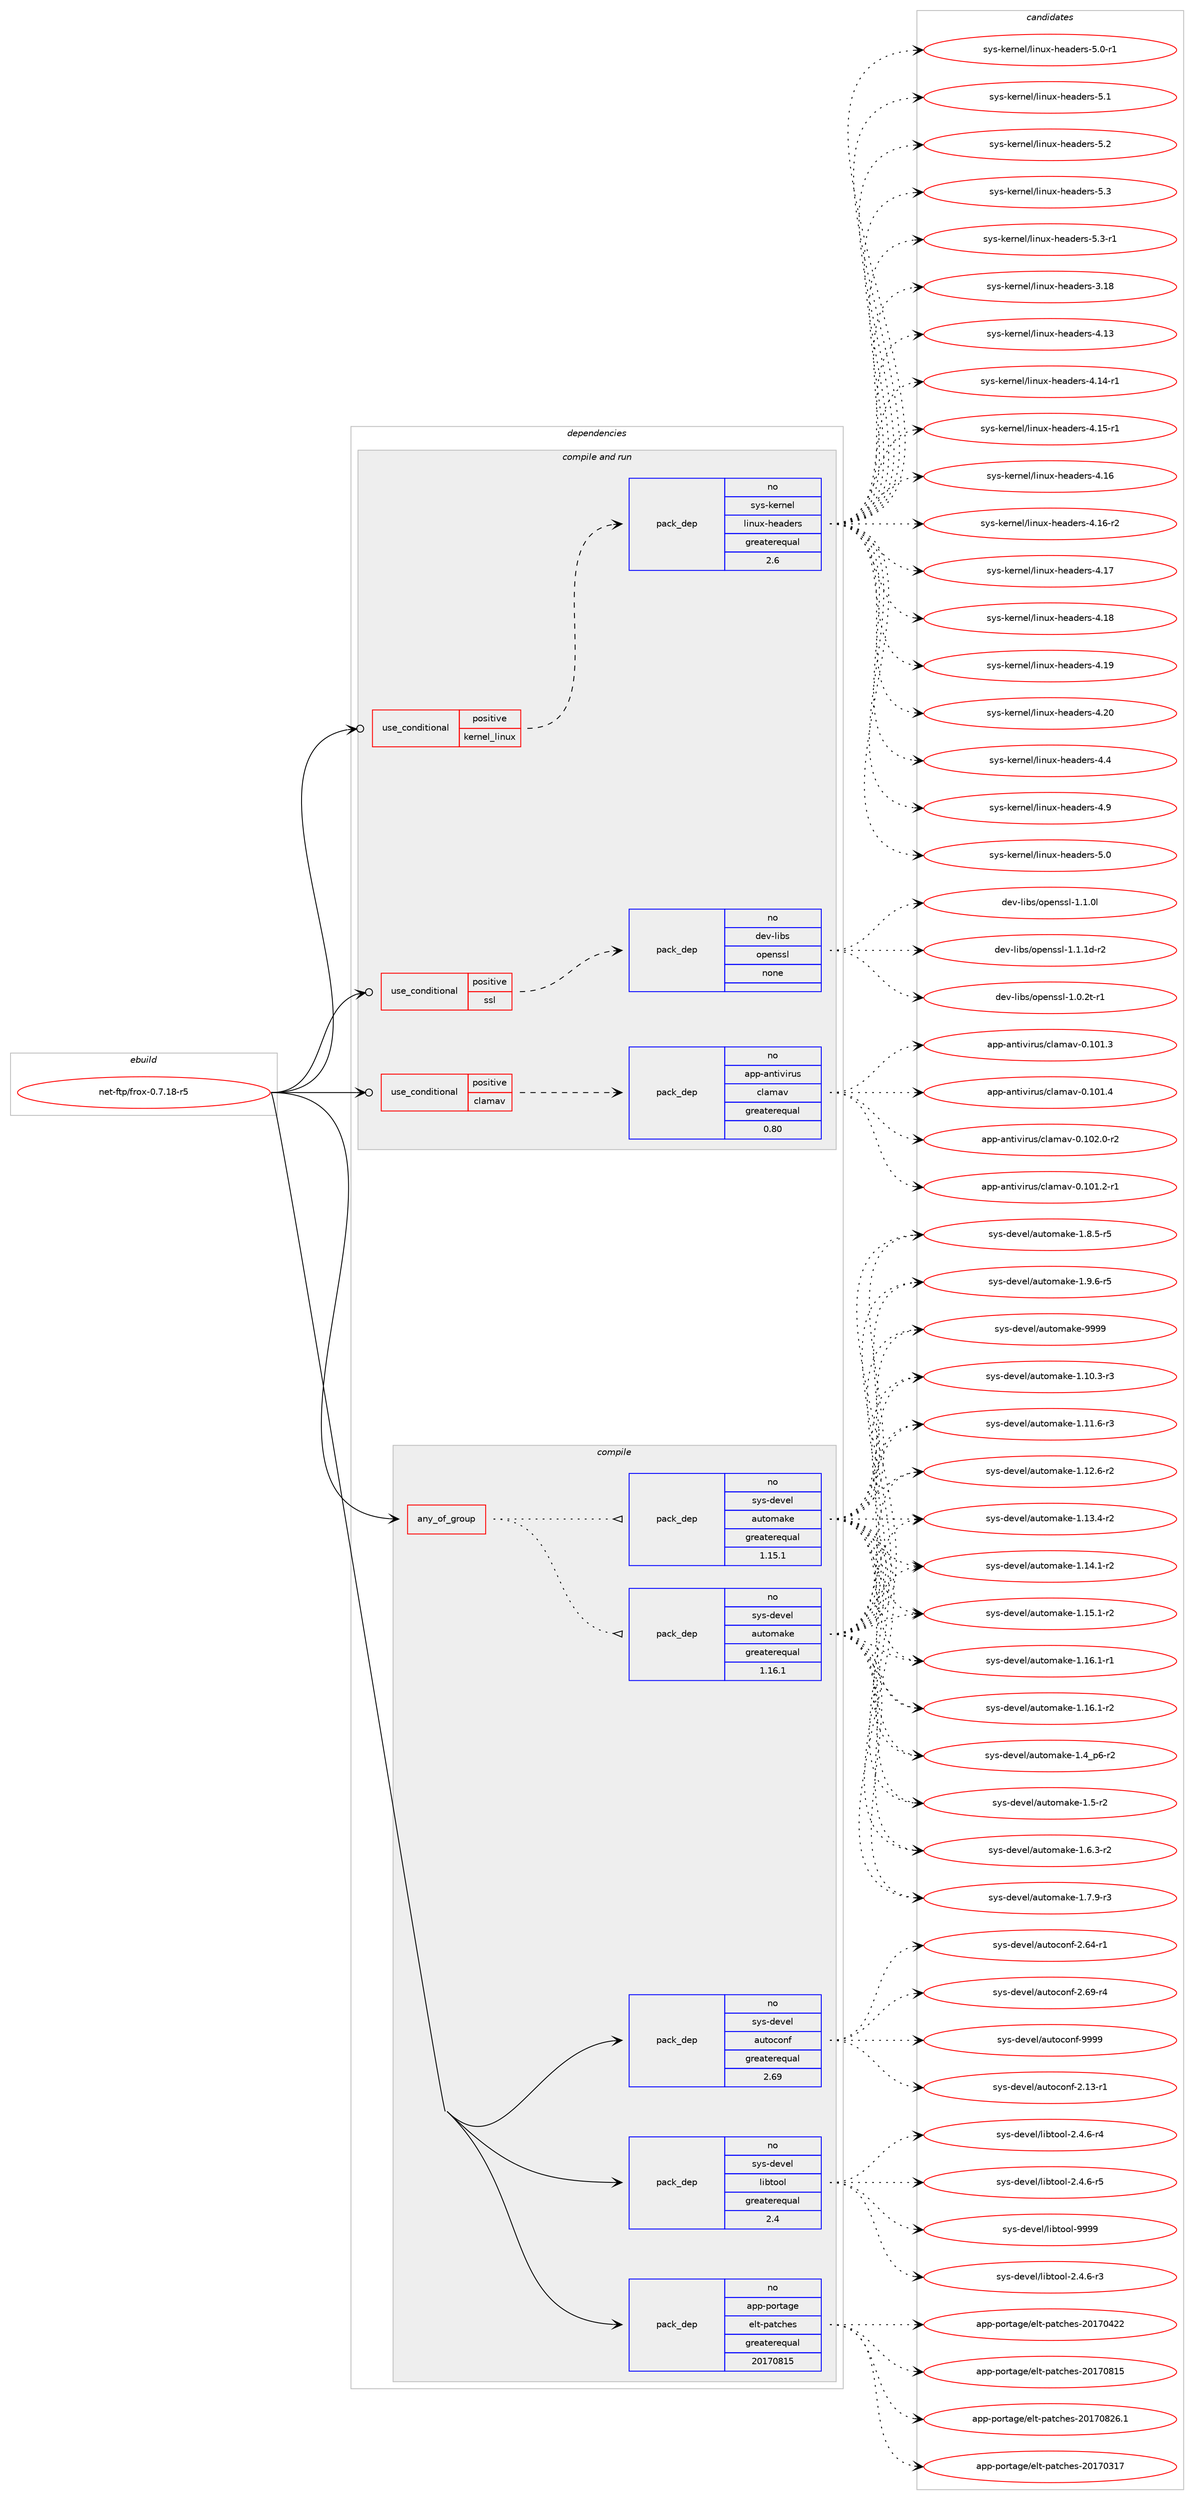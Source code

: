 digraph prolog {

# *************
# Graph options
# *************

newrank=true;
concentrate=true;
compound=true;
graph [rankdir=LR,fontname=Helvetica,fontsize=10,ranksep=1.5];#, ranksep=2.5, nodesep=0.2];
edge  [arrowhead=vee];
node  [fontname=Helvetica,fontsize=10];

# **********
# The ebuild
# **********

subgraph cluster_leftcol {
color=gray;
rank=same;
label=<<i>ebuild</i>>;
id [label="net-ftp/frox-0.7.18-r5", color=red, width=4, href="../net-ftp/frox-0.7.18-r5.svg"];
}

# ****************
# The dependencies
# ****************

subgraph cluster_midcol {
color=gray;
label=<<i>dependencies</i>>;
subgraph cluster_compile {
fillcolor="#eeeeee";
style=filled;
label=<<i>compile</i>>;
subgraph any13921 {
dependency821255 [label=<<TABLE BORDER="0" CELLBORDER="1" CELLSPACING="0" CELLPADDING="4"><TR><TD CELLPADDING="10">any_of_group</TD></TR></TABLE>>, shape=none, color=red];subgraph pack606822 {
dependency821256 [label=<<TABLE BORDER="0" CELLBORDER="1" CELLSPACING="0" CELLPADDING="4" WIDTH="220"><TR><TD ROWSPAN="6" CELLPADDING="30">pack_dep</TD></TR><TR><TD WIDTH="110">no</TD></TR><TR><TD>sys-devel</TD></TR><TR><TD>automake</TD></TR><TR><TD>greaterequal</TD></TR><TR><TD>1.16.1</TD></TR></TABLE>>, shape=none, color=blue];
}
dependency821255:e -> dependency821256:w [weight=20,style="dotted",arrowhead="oinv"];
subgraph pack606823 {
dependency821257 [label=<<TABLE BORDER="0" CELLBORDER="1" CELLSPACING="0" CELLPADDING="4" WIDTH="220"><TR><TD ROWSPAN="6" CELLPADDING="30">pack_dep</TD></TR><TR><TD WIDTH="110">no</TD></TR><TR><TD>sys-devel</TD></TR><TR><TD>automake</TD></TR><TR><TD>greaterequal</TD></TR><TR><TD>1.15.1</TD></TR></TABLE>>, shape=none, color=blue];
}
dependency821255:e -> dependency821257:w [weight=20,style="dotted",arrowhead="oinv"];
}
id:e -> dependency821255:w [weight=20,style="solid",arrowhead="vee"];
subgraph pack606824 {
dependency821258 [label=<<TABLE BORDER="0" CELLBORDER="1" CELLSPACING="0" CELLPADDING="4" WIDTH="220"><TR><TD ROWSPAN="6" CELLPADDING="30">pack_dep</TD></TR><TR><TD WIDTH="110">no</TD></TR><TR><TD>app-portage</TD></TR><TR><TD>elt-patches</TD></TR><TR><TD>greaterequal</TD></TR><TR><TD>20170815</TD></TR></TABLE>>, shape=none, color=blue];
}
id:e -> dependency821258:w [weight=20,style="solid",arrowhead="vee"];
subgraph pack606825 {
dependency821259 [label=<<TABLE BORDER="0" CELLBORDER="1" CELLSPACING="0" CELLPADDING="4" WIDTH="220"><TR><TD ROWSPAN="6" CELLPADDING="30">pack_dep</TD></TR><TR><TD WIDTH="110">no</TD></TR><TR><TD>sys-devel</TD></TR><TR><TD>autoconf</TD></TR><TR><TD>greaterequal</TD></TR><TR><TD>2.69</TD></TR></TABLE>>, shape=none, color=blue];
}
id:e -> dependency821259:w [weight=20,style="solid",arrowhead="vee"];
subgraph pack606826 {
dependency821260 [label=<<TABLE BORDER="0" CELLBORDER="1" CELLSPACING="0" CELLPADDING="4" WIDTH="220"><TR><TD ROWSPAN="6" CELLPADDING="30">pack_dep</TD></TR><TR><TD WIDTH="110">no</TD></TR><TR><TD>sys-devel</TD></TR><TR><TD>libtool</TD></TR><TR><TD>greaterequal</TD></TR><TR><TD>2.4</TD></TR></TABLE>>, shape=none, color=blue];
}
id:e -> dependency821260:w [weight=20,style="solid",arrowhead="vee"];
}
subgraph cluster_compileandrun {
fillcolor="#eeeeee";
style=filled;
label=<<i>compile and run</i>>;
subgraph cond200061 {
dependency821261 [label=<<TABLE BORDER="0" CELLBORDER="1" CELLSPACING="0" CELLPADDING="4"><TR><TD ROWSPAN="3" CELLPADDING="10">use_conditional</TD></TR><TR><TD>positive</TD></TR><TR><TD>clamav</TD></TR></TABLE>>, shape=none, color=red];
subgraph pack606827 {
dependency821262 [label=<<TABLE BORDER="0" CELLBORDER="1" CELLSPACING="0" CELLPADDING="4" WIDTH="220"><TR><TD ROWSPAN="6" CELLPADDING="30">pack_dep</TD></TR><TR><TD WIDTH="110">no</TD></TR><TR><TD>app-antivirus</TD></TR><TR><TD>clamav</TD></TR><TR><TD>greaterequal</TD></TR><TR><TD>0.80</TD></TR></TABLE>>, shape=none, color=blue];
}
dependency821261:e -> dependency821262:w [weight=20,style="dashed",arrowhead="vee"];
}
id:e -> dependency821261:w [weight=20,style="solid",arrowhead="odotvee"];
subgraph cond200062 {
dependency821263 [label=<<TABLE BORDER="0" CELLBORDER="1" CELLSPACING="0" CELLPADDING="4"><TR><TD ROWSPAN="3" CELLPADDING="10">use_conditional</TD></TR><TR><TD>positive</TD></TR><TR><TD>kernel_linux</TD></TR></TABLE>>, shape=none, color=red];
subgraph pack606828 {
dependency821264 [label=<<TABLE BORDER="0" CELLBORDER="1" CELLSPACING="0" CELLPADDING="4" WIDTH="220"><TR><TD ROWSPAN="6" CELLPADDING="30">pack_dep</TD></TR><TR><TD WIDTH="110">no</TD></TR><TR><TD>sys-kernel</TD></TR><TR><TD>linux-headers</TD></TR><TR><TD>greaterequal</TD></TR><TR><TD>2.6</TD></TR></TABLE>>, shape=none, color=blue];
}
dependency821263:e -> dependency821264:w [weight=20,style="dashed",arrowhead="vee"];
}
id:e -> dependency821263:w [weight=20,style="solid",arrowhead="odotvee"];
subgraph cond200063 {
dependency821265 [label=<<TABLE BORDER="0" CELLBORDER="1" CELLSPACING="0" CELLPADDING="4"><TR><TD ROWSPAN="3" CELLPADDING="10">use_conditional</TD></TR><TR><TD>positive</TD></TR><TR><TD>ssl</TD></TR></TABLE>>, shape=none, color=red];
subgraph pack606829 {
dependency821266 [label=<<TABLE BORDER="0" CELLBORDER="1" CELLSPACING="0" CELLPADDING="4" WIDTH="220"><TR><TD ROWSPAN="6" CELLPADDING="30">pack_dep</TD></TR><TR><TD WIDTH="110">no</TD></TR><TR><TD>dev-libs</TD></TR><TR><TD>openssl</TD></TR><TR><TD>none</TD></TR><TR><TD></TD></TR></TABLE>>, shape=none, color=blue];
}
dependency821265:e -> dependency821266:w [weight=20,style="dashed",arrowhead="vee"];
}
id:e -> dependency821265:w [weight=20,style="solid",arrowhead="odotvee"];
}
subgraph cluster_run {
fillcolor="#eeeeee";
style=filled;
label=<<i>run</i>>;
}
}

# **************
# The candidates
# **************

subgraph cluster_choices {
rank=same;
color=gray;
label=<<i>candidates</i>>;

subgraph choice606822 {
color=black;
nodesep=1;
choice11512111545100101118101108479711711611110997107101454946494846514511451 [label="sys-devel/automake-1.10.3-r3", color=red, width=4,href="../sys-devel/automake-1.10.3-r3.svg"];
choice11512111545100101118101108479711711611110997107101454946494946544511451 [label="sys-devel/automake-1.11.6-r3", color=red, width=4,href="../sys-devel/automake-1.11.6-r3.svg"];
choice11512111545100101118101108479711711611110997107101454946495046544511450 [label="sys-devel/automake-1.12.6-r2", color=red, width=4,href="../sys-devel/automake-1.12.6-r2.svg"];
choice11512111545100101118101108479711711611110997107101454946495146524511450 [label="sys-devel/automake-1.13.4-r2", color=red, width=4,href="../sys-devel/automake-1.13.4-r2.svg"];
choice11512111545100101118101108479711711611110997107101454946495246494511450 [label="sys-devel/automake-1.14.1-r2", color=red, width=4,href="../sys-devel/automake-1.14.1-r2.svg"];
choice11512111545100101118101108479711711611110997107101454946495346494511450 [label="sys-devel/automake-1.15.1-r2", color=red, width=4,href="../sys-devel/automake-1.15.1-r2.svg"];
choice11512111545100101118101108479711711611110997107101454946495446494511449 [label="sys-devel/automake-1.16.1-r1", color=red, width=4,href="../sys-devel/automake-1.16.1-r1.svg"];
choice11512111545100101118101108479711711611110997107101454946495446494511450 [label="sys-devel/automake-1.16.1-r2", color=red, width=4,href="../sys-devel/automake-1.16.1-r2.svg"];
choice115121115451001011181011084797117116111109971071014549465295112544511450 [label="sys-devel/automake-1.4_p6-r2", color=red, width=4,href="../sys-devel/automake-1.4_p6-r2.svg"];
choice11512111545100101118101108479711711611110997107101454946534511450 [label="sys-devel/automake-1.5-r2", color=red, width=4,href="../sys-devel/automake-1.5-r2.svg"];
choice115121115451001011181011084797117116111109971071014549465446514511450 [label="sys-devel/automake-1.6.3-r2", color=red, width=4,href="../sys-devel/automake-1.6.3-r2.svg"];
choice115121115451001011181011084797117116111109971071014549465546574511451 [label="sys-devel/automake-1.7.9-r3", color=red, width=4,href="../sys-devel/automake-1.7.9-r3.svg"];
choice115121115451001011181011084797117116111109971071014549465646534511453 [label="sys-devel/automake-1.8.5-r5", color=red, width=4,href="../sys-devel/automake-1.8.5-r5.svg"];
choice115121115451001011181011084797117116111109971071014549465746544511453 [label="sys-devel/automake-1.9.6-r5", color=red, width=4,href="../sys-devel/automake-1.9.6-r5.svg"];
choice115121115451001011181011084797117116111109971071014557575757 [label="sys-devel/automake-9999", color=red, width=4,href="../sys-devel/automake-9999.svg"];
dependency821256:e -> choice11512111545100101118101108479711711611110997107101454946494846514511451:w [style=dotted,weight="100"];
dependency821256:e -> choice11512111545100101118101108479711711611110997107101454946494946544511451:w [style=dotted,weight="100"];
dependency821256:e -> choice11512111545100101118101108479711711611110997107101454946495046544511450:w [style=dotted,weight="100"];
dependency821256:e -> choice11512111545100101118101108479711711611110997107101454946495146524511450:w [style=dotted,weight="100"];
dependency821256:e -> choice11512111545100101118101108479711711611110997107101454946495246494511450:w [style=dotted,weight="100"];
dependency821256:e -> choice11512111545100101118101108479711711611110997107101454946495346494511450:w [style=dotted,weight="100"];
dependency821256:e -> choice11512111545100101118101108479711711611110997107101454946495446494511449:w [style=dotted,weight="100"];
dependency821256:e -> choice11512111545100101118101108479711711611110997107101454946495446494511450:w [style=dotted,weight="100"];
dependency821256:e -> choice115121115451001011181011084797117116111109971071014549465295112544511450:w [style=dotted,weight="100"];
dependency821256:e -> choice11512111545100101118101108479711711611110997107101454946534511450:w [style=dotted,weight="100"];
dependency821256:e -> choice115121115451001011181011084797117116111109971071014549465446514511450:w [style=dotted,weight="100"];
dependency821256:e -> choice115121115451001011181011084797117116111109971071014549465546574511451:w [style=dotted,weight="100"];
dependency821256:e -> choice115121115451001011181011084797117116111109971071014549465646534511453:w [style=dotted,weight="100"];
dependency821256:e -> choice115121115451001011181011084797117116111109971071014549465746544511453:w [style=dotted,weight="100"];
dependency821256:e -> choice115121115451001011181011084797117116111109971071014557575757:w [style=dotted,weight="100"];
}
subgraph choice606823 {
color=black;
nodesep=1;
choice11512111545100101118101108479711711611110997107101454946494846514511451 [label="sys-devel/automake-1.10.3-r3", color=red, width=4,href="../sys-devel/automake-1.10.3-r3.svg"];
choice11512111545100101118101108479711711611110997107101454946494946544511451 [label="sys-devel/automake-1.11.6-r3", color=red, width=4,href="../sys-devel/automake-1.11.6-r3.svg"];
choice11512111545100101118101108479711711611110997107101454946495046544511450 [label="sys-devel/automake-1.12.6-r2", color=red, width=4,href="../sys-devel/automake-1.12.6-r2.svg"];
choice11512111545100101118101108479711711611110997107101454946495146524511450 [label="sys-devel/automake-1.13.4-r2", color=red, width=4,href="../sys-devel/automake-1.13.4-r2.svg"];
choice11512111545100101118101108479711711611110997107101454946495246494511450 [label="sys-devel/automake-1.14.1-r2", color=red, width=4,href="../sys-devel/automake-1.14.1-r2.svg"];
choice11512111545100101118101108479711711611110997107101454946495346494511450 [label="sys-devel/automake-1.15.1-r2", color=red, width=4,href="../sys-devel/automake-1.15.1-r2.svg"];
choice11512111545100101118101108479711711611110997107101454946495446494511449 [label="sys-devel/automake-1.16.1-r1", color=red, width=4,href="../sys-devel/automake-1.16.1-r1.svg"];
choice11512111545100101118101108479711711611110997107101454946495446494511450 [label="sys-devel/automake-1.16.1-r2", color=red, width=4,href="../sys-devel/automake-1.16.1-r2.svg"];
choice115121115451001011181011084797117116111109971071014549465295112544511450 [label="sys-devel/automake-1.4_p6-r2", color=red, width=4,href="../sys-devel/automake-1.4_p6-r2.svg"];
choice11512111545100101118101108479711711611110997107101454946534511450 [label="sys-devel/automake-1.5-r2", color=red, width=4,href="../sys-devel/automake-1.5-r2.svg"];
choice115121115451001011181011084797117116111109971071014549465446514511450 [label="sys-devel/automake-1.6.3-r2", color=red, width=4,href="../sys-devel/automake-1.6.3-r2.svg"];
choice115121115451001011181011084797117116111109971071014549465546574511451 [label="sys-devel/automake-1.7.9-r3", color=red, width=4,href="../sys-devel/automake-1.7.9-r3.svg"];
choice115121115451001011181011084797117116111109971071014549465646534511453 [label="sys-devel/automake-1.8.5-r5", color=red, width=4,href="../sys-devel/automake-1.8.5-r5.svg"];
choice115121115451001011181011084797117116111109971071014549465746544511453 [label="sys-devel/automake-1.9.6-r5", color=red, width=4,href="../sys-devel/automake-1.9.6-r5.svg"];
choice115121115451001011181011084797117116111109971071014557575757 [label="sys-devel/automake-9999", color=red, width=4,href="../sys-devel/automake-9999.svg"];
dependency821257:e -> choice11512111545100101118101108479711711611110997107101454946494846514511451:w [style=dotted,weight="100"];
dependency821257:e -> choice11512111545100101118101108479711711611110997107101454946494946544511451:w [style=dotted,weight="100"];
dependency821257:e -> choice11512111545100101118101108479711711611110997107101454946495046544511450:w [style=dotted,weight="100"];
dependency821257:e -> choice11512111545100101118101108479711711611110997107101454946495146524511450:w [style=dotted,weight="100"];
dependency821257:e -> choice11512111545100101118101108479711711611110997107101454946495246494511450:w [style=dotted,weight="100"];
dependency821257:e -> choice11512111545100101118101108479711711611110997107101454946495346494511450:w [style=dotted,weight="100"];
dependency821257:e -> choice11512111545100101118101108479711711611110997107101454946495446494511449:w [style=dotted,weight="100"];
dependency821257:e -> choice11512111545100101118101108479711711611110997107101454946495446494511450:w [style=dotted,weight="100"];
dependency821257:e -> choice115121115451001011181011084797117116111109971071014549465295112544511450:w [style=dotted,weight="100"];
dependency821257:e -> choice11512111545100101118101108479711711611110997107101454946534511450:w [style=dotted,weight="100"];
dependency821257:e -> choice115121115451001011181011084797117116111109971071014549465446514511450:w [style=dotted,weight="100"];
dependency821257:e -> choice115121115451001011181011084797117116111109971071014549465546574511451:w [style=dotted,weight="100"];
dependency821257:e -> choice115121115451001011181011084797117116111109971071014549465646534511453:w [style=dotted,weight="100"];
dependency821257:e -> choice115121115451001011181011084797117116111109971071014549465746544511453:w [style=dotted,weight="100"];
dependency821257:e -> choice115121115451001011181011084797117116111109971071014557575757:w [style=dotted,weight="100"];
}
subgraph choice606824 {
color=black;
nodesep=1;
choice97112112451121111141169710310147101108116451129711699104101115455048495548514955 [label="app-portage/elt-patches-20170317", color=red, width=4,href="../app-portage/elt-patches-20170317.svg"];
choice97112112451121111141169710310147101108116451129711699104101115455048495548525050 [label="app-portage/elt-patches-20170422", color=red, width=4,href="../app-portage/elt-patches-20170422.svg"];
choice97112112451121111141169710310147101108116451129711699104101115455048495548564953 [label="app-portage/elt-patches-20170815", color=red, width=4,href="../app-portage/elt-patches-20170815.svg"];
choice971121124511211111411697103101471011081164511297116991041011154550484955485650544649 [label="app-portage/elt-patches-20170826.1", color=red, width=4,href="../app-portage/elt-patches-20170826.1.svg"];
dependency821258:e -> choice97112112451121111141169710310147101108116451129711699104101115455048495548514955:w [style=dotted,weight="100"];
dependency821258:e -> choice97112112451121111141169710310147101108116451129711699104101115455048495548525050:w [style=dotted,weight="100"];
dependency821258:e -> choice97112112451121111141169710310147101108116451129711699104101115455048495548564953:w [style=dotted,weight="100"];
dependency821258:e -> choice971121124511211111411697103101471011081164511297116991041011154550484955485650544649:w [style=dotted,weight="100"];
}
subgraph choice606825 {
color=black;
nodesep=1;
choice1151211154510010111810110847971171161119911111010245504649514511449 [label="sys-devel/autoconf-2.13-r1", color=red, width=4,href="../sys-devel/autoconf-2.13-r1.svg"];
choice1151211154510010111810110847971171161119911111010245504654524511449 [label="sys-devel/autoconf-2.64-r1", color=red, width=4,href="../sys-devel/autoconf-2.64-r1.svg"];
choice1151211154510010111810110847971171161119911111010245504654574511452 [label="sys-devel/autoconf-2.69-r4", color=red, width=4,href="../sys-devel/autoconf-2.69-r4.svg"];
choice115121115451001011181011084797117116111991111101024557575757 [label="sys-devel/autoconf-9999", color=red, width=4,href="../sys-devel/autoconf-9999.svg"];
dependency821259:e -> choice1151211154510010111810110847971171161119911111010245504649514511449:w [style=dotted,weight="100"];
dependency821259:e -> choice1151211154510010111810110847971171161119911111010245504654524511449:w [style=dotted,weight="100"];
dependency821259:e -> choice1151211154510010111810110847971171161119911111010245504654574511452:w [style=dotted,weight="100"];
dependency821259:e -> choice115121115451001011181011084797117116111991111101024557575757:w [style=dotted,weight="100"];
}
subgraph choice606826 {
color=black;
nodesep=1;
choice1151211154510010111810110847108105981161111111084550465246544511451 [label="sys-devel/libtool-2.4.6-r3", color=red, width=4,href="../sys-devel/libtool-2.4.6-r3.svg"];
choice1151211154510010111810110847108105981161111111084550465246544511452 [label="sys-devel/libtool-2.4.6-r4", color=red, width=4,href="../sys-devel/libtool-2.4.6-r4.svg"];
choice1151211154510010111810110847108105981161111111084550465246544511453 [label="sys-devel/libtool-2.4.6-r5", color=red, width=4,href="../sys-devel/libtool-2.4.6-r5.svg"];
choice1151211154510010111810110847108105981161111111084557575757 [label="sys-devel/libtool-9999", color=red, width=4,href="../sys-devel/libtool-9999.svg"];
dependency821260:e -> choice1151211154510010111810110847108105981161111111084550465246544511451:w [style=dotted,weight="100"];
dependency821260:e -> choice1151211154510010111810110847108105981161111111084550465246544511452:w [style=dotted,weight="100"];
dependency821260:e -> choice1151211154510010111810110847108105981161111111084550465246544511453:w [style=dotted,weight="100"];
dependency821260:e -> choice1151211154510010111810110847108105981161111111084557575757:w [style=dotted,weight="100"];
}
subgraph choice606827 {
color=black;
nodesep=1;
choice9711211245971101161051181051141171154799108971099711845484649484946504511449 [label="app-antivirus/clamav-0.101.2-r1", color=red, width=4,href="../app-antivirus/clamav-0.101.2-r1.svg"];
choice971121124597110116105118105114117115479910897109971184548464948494651 [label="app-antivirus/clamav-0.101.3", color=red, width=4,href="../app-antivirus/clamav-0.101.3.svg"];
choice971121124597110116105118105114117115479910897109971184548464948494652 [label="app-antivirus/clamav-0.101.4", color=red, width=4,href="../app-antivirus/clamav-0.101.4.svg"];
choice9711211245971101161051181051141171154799108971099711845484649485046484511450 [label="app-antivirus/clamav-0.102.0-r2", color=red, width=4,href="../app-antivirus/clamav-0.102.0-r2.svg"];
dependency821262:e -> choice9711211245971101161051181051141171154799108971099711845484649484946504511449:w [style=dotted,weight="100"];
dependency821262:e -> choice971121124597110116105118105114117115479910897109971184548464948494651:w [style=dotted,weight="100"];
dependency821262:e -> choice971121124597110116105118105114117115479910897109971184548464948494652:w [style=dotted,weight="100"];
dependency821262:e -> choice9711211245971101161051181051141171154799108971099711845484649485046484511450:w [style=dotted,weight="100"];
}
subgraph choice606828 {
color=black;
nodesep=1;
choice115121115451071011141101011084710810511011712045104101971001011141154551464956 [label="sys-kernel/linux-headers-3.18", color=red, width=4,href="../sys-kernel/linux-headers-3.18.svg"];
choice115121115451071011141101011084710810511011712045104101971001011141154552464951 [label="sys-kernel/linux-headers-4.13", color=red, width=4,href="../sys-kernel/linux-headers-4.13.svg"];
choice1151211154510710111411010110847108105110117120451041019710010111411545524649524511449 [label="sys-kernel/linux-headers-4.14-r1", color=red, width=4,href="../sys-kernel/linux-headers-4.14-r1.svg"];
choice1151211154510710111411010110847108105110117120451041019710010111411545524649534511449 [label="sys-kernel/linux-headers-4.15-r1", color=red, width=4,href="../sys-kernel/linux-headers-4.15-r1.svg"];
choice115121115451071011141101011084710810511011712045104101971001011141154552464954 [label="sys-kernel/linux-headers-4.16", color=red, width=4,href="../sys-kernel/linux-headers-4.16.svg"];
choice1151211154510710111411010110847108105110117120451041019710010111411545524649544511450 [label="sys-kernel/linux-headers-4.16-r2", color=red, width=4,href="../sys-kernel/linux-headers-4.16-r2.svg"];
choice115121115451071011141101011084710810511011712045104101971001011141154552464955 [label="sys-kernel/linux-headers-4.17", color=red, width=4,href="../sys-kernel/linux-headers-4.17.svg"];
choice115121115451071011141101011084710810511011712045104101971001011141154552464956 [label="sys-kernel/linux-headers-4.18", color=red, width=4,href="../sys-kernel/linux-headers-4.18.svg"];
choice115121115451071011141101011084710810511011712045104101971001011141154552464957 [label="sys-kernel/linux-headers-4.19", color=red, width=4,href="../sys-kernel/linux-headers-4.19.svg"];
choice115121115451071011141101011084710810511011712045104101971001011141154552465048 [label="sys-kernel/linux-headers-4.20", color=red, width=4,href="../sys-kernel/linux-headers-4.20.svg"];
choice1151211154510710111411010110847108105110117120451041019710010111411545524652 [label="sys-kernel/linux-headers-4.4", color=red, width=4,href="../sys-kernel/linux-headers-4.4.svg"];
choice1151211154510710111411010110847108105110117120451041019710010111411545524657 [label="sys-kernel/linux-headers-4.9", color=red, width=4,href="../sys-kernel/linux-headers-4.9.svg"];
choice1151211154510710111411010110847108105110117120451041019710010111411545534648 [label="sys-kernel/linux-headers-5.0", color=red, width=4,href="../sys-kernel/linux-headers-5.0.svg"];
choice11512111545107101114110101108471081051101171204510410197100101114115455346484511449 [label="sys-kernel/linux-headers-5.0-r1", color=red, width=4,href="../sys-kernel/linux-headers-5.0-r1.svg"];
choice1151211154510710111411010110847108105110117120451041019710010111411545534649 [label="sys-kernel/linux-headers-5.1", color=red, width=4,href="../sys-kernel/linux-headers-5.1.svg"];
choice1151211154510710111411010110847108105110117120451041019710010111411545534650 [label="sys-kernel/linux-headers-5.2", color=red, width=4,href="../sys-kernel/linux-headers-5.2.svg"];
choice1151211154510710111411010110847108105110117120451041019710010111411545534651 [label="sys-kernel/linux-headers-5.3", color=red, width=4,href="../sys-kernel/linux-headers-5.3.svg"];
choice11512111545107101114110101108471081051101171204510410197100101114115455346514511449 [label="sys-kernel/linux-headers-5.3-r1", color=red, width=4,href="../sys-kernel/linux-headers-5.3-r1.svg"];
dependency821264:e -> choice115121115451071011141101011084710810511011712045104101971001011141154551464956:w [style=dotted,weight="100"];
dependency821264:e -> choice115121115451071011141101011084710810511011712045104101971001011141154552464951:w [style=dotted,weight="100"];
dependency821264:e -> choice1151211154510710111411010110847108105110117120451041019710010111411545524649524511449:w [style=dotted,weight="100"];
dependency821264:e -> choice1151211154510710111411010110847108105110117120451041019710010111411545524649534511449:w [style=dotted,weight="100"];
dependency821264:e -> choice115121115451071011141101011084710810511011712045104101971001011141154552464954:w [style=dotted,weight="100"];
dependency821264:e -> choice1151211154510710111411010110847108105110117120451041019710010111411545524649544511450:w [style=dotted,weight="100"];
dependency821264:e -> choice115121115451071011141101011084710810511011712045104101971001011141154552464955:w [style=dotted,weight="100"];
dependency821264:e -> choice115121115451071011141101011084710810511011712045104101971001011141154552464956:w [style=dotted,weight="100"];
dependency821264:e -> choice115121115451071011141101011084710810511011712045104101971001011141154552464957:w [style=dotted,weight="100"];
dependency821264:e -> choice115121115451071011141101011084710810511011712045104101971001011141154552465048:w [style=dotted,weight="100"];
dependency821264:e -> choice1151211154510710111411010110847108105110117120451041019710010111411545524652:w [style=dotted,weight="100"];
dependency821264:e -> choice1151211154510710111411010110847108105110117120451041019710010111411545524657:w [style=dotted,weight="100"];
dependency821264:e -> choice1151211154510710111411010110847108105110117120451041019710010111411545534648:w [style=dotted,weight="100"];
dependency821264:e -> choice11512111545107101114110101108471081051101171204510410197100101114115455346484511449:w [style=dotted,weight="100"];
dependency821264:e -> choice1151211154510710111411010110847108105110117120451041019710010111411545534649:w [style=dotted,weight="100"];
dependency821264:e -> choice1151211154510710111411010110847108105110117120451041019710010111411545534650:w [style=dotted,weight="100"];
dependency821264:e -> choice1151211154510710111411010110847108105110117120451041019710010111411545534651:w [style=dotted,weight="100"];
dependency821264:e -> choice11512111545107101114110101108471081051101171204510410197100101114115455346514511449:w [style=dotted,weight="100"];
}
subgraph choice606829 {
color=black;
nodesep=1;
choice1001011184510810598115471111121011101151151084549464846501164511449 [label="dev-libs/openssl-1.0.2t-r1", color=red, width=4,href="../dev-libs/openssl-1.0.2t-r1.svg"];
choice100101118451081059811547111112101110115115108454946494648108 [label="dev-libs/openssl-1.1.0l", color=red, width=4,href="../dev-libs/openssl-1.1.0l.svg"];
choice1001011184510810598115471111121011101151151084549464946491004511450 [label="dev-libs/openssl-1.1.1d-r2", color=red, width=4,href="../dev-libs/openssl-1.1.1d-r2.svg"];
dependency821266:e -> choice1001011184510810598115471111121011101151151084549464846501164511449:w [style=dotted,weight="100"];
dependency821266:e -> choice100101118451081059811547111112101110115115108454946494648108:w [style=dotted,weight="100"];
dependency821266:e -> choice1001011184510810598115471111121011101151151084549464946491004511450:w [style=dotted,weight="100"];
}
}

}
